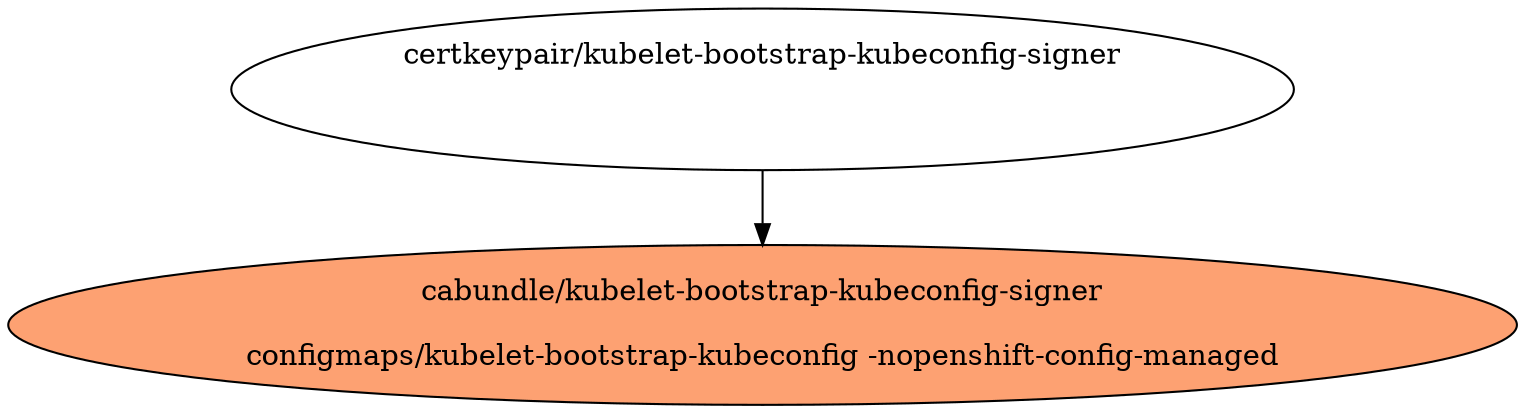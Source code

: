 digraph "Local Certificate" {
  // Node definitions.
  1 [
    label="certkeypair/kubelet-bootstrap-kubeconfig-signer\n\n\n"
    style=filled
    fillcolor=white
  ];
  17 [
    label="cabundle/kubelet-bootstrap-kubeconfig-signer\n\nconfigmaps/kubelet-bootstrap-kubeconfig -nopenshift-config-managed\n"
    style=filled
    fillcolor="#fda172"
  ];

  // Edge definitions.
  1 -> 17;
}